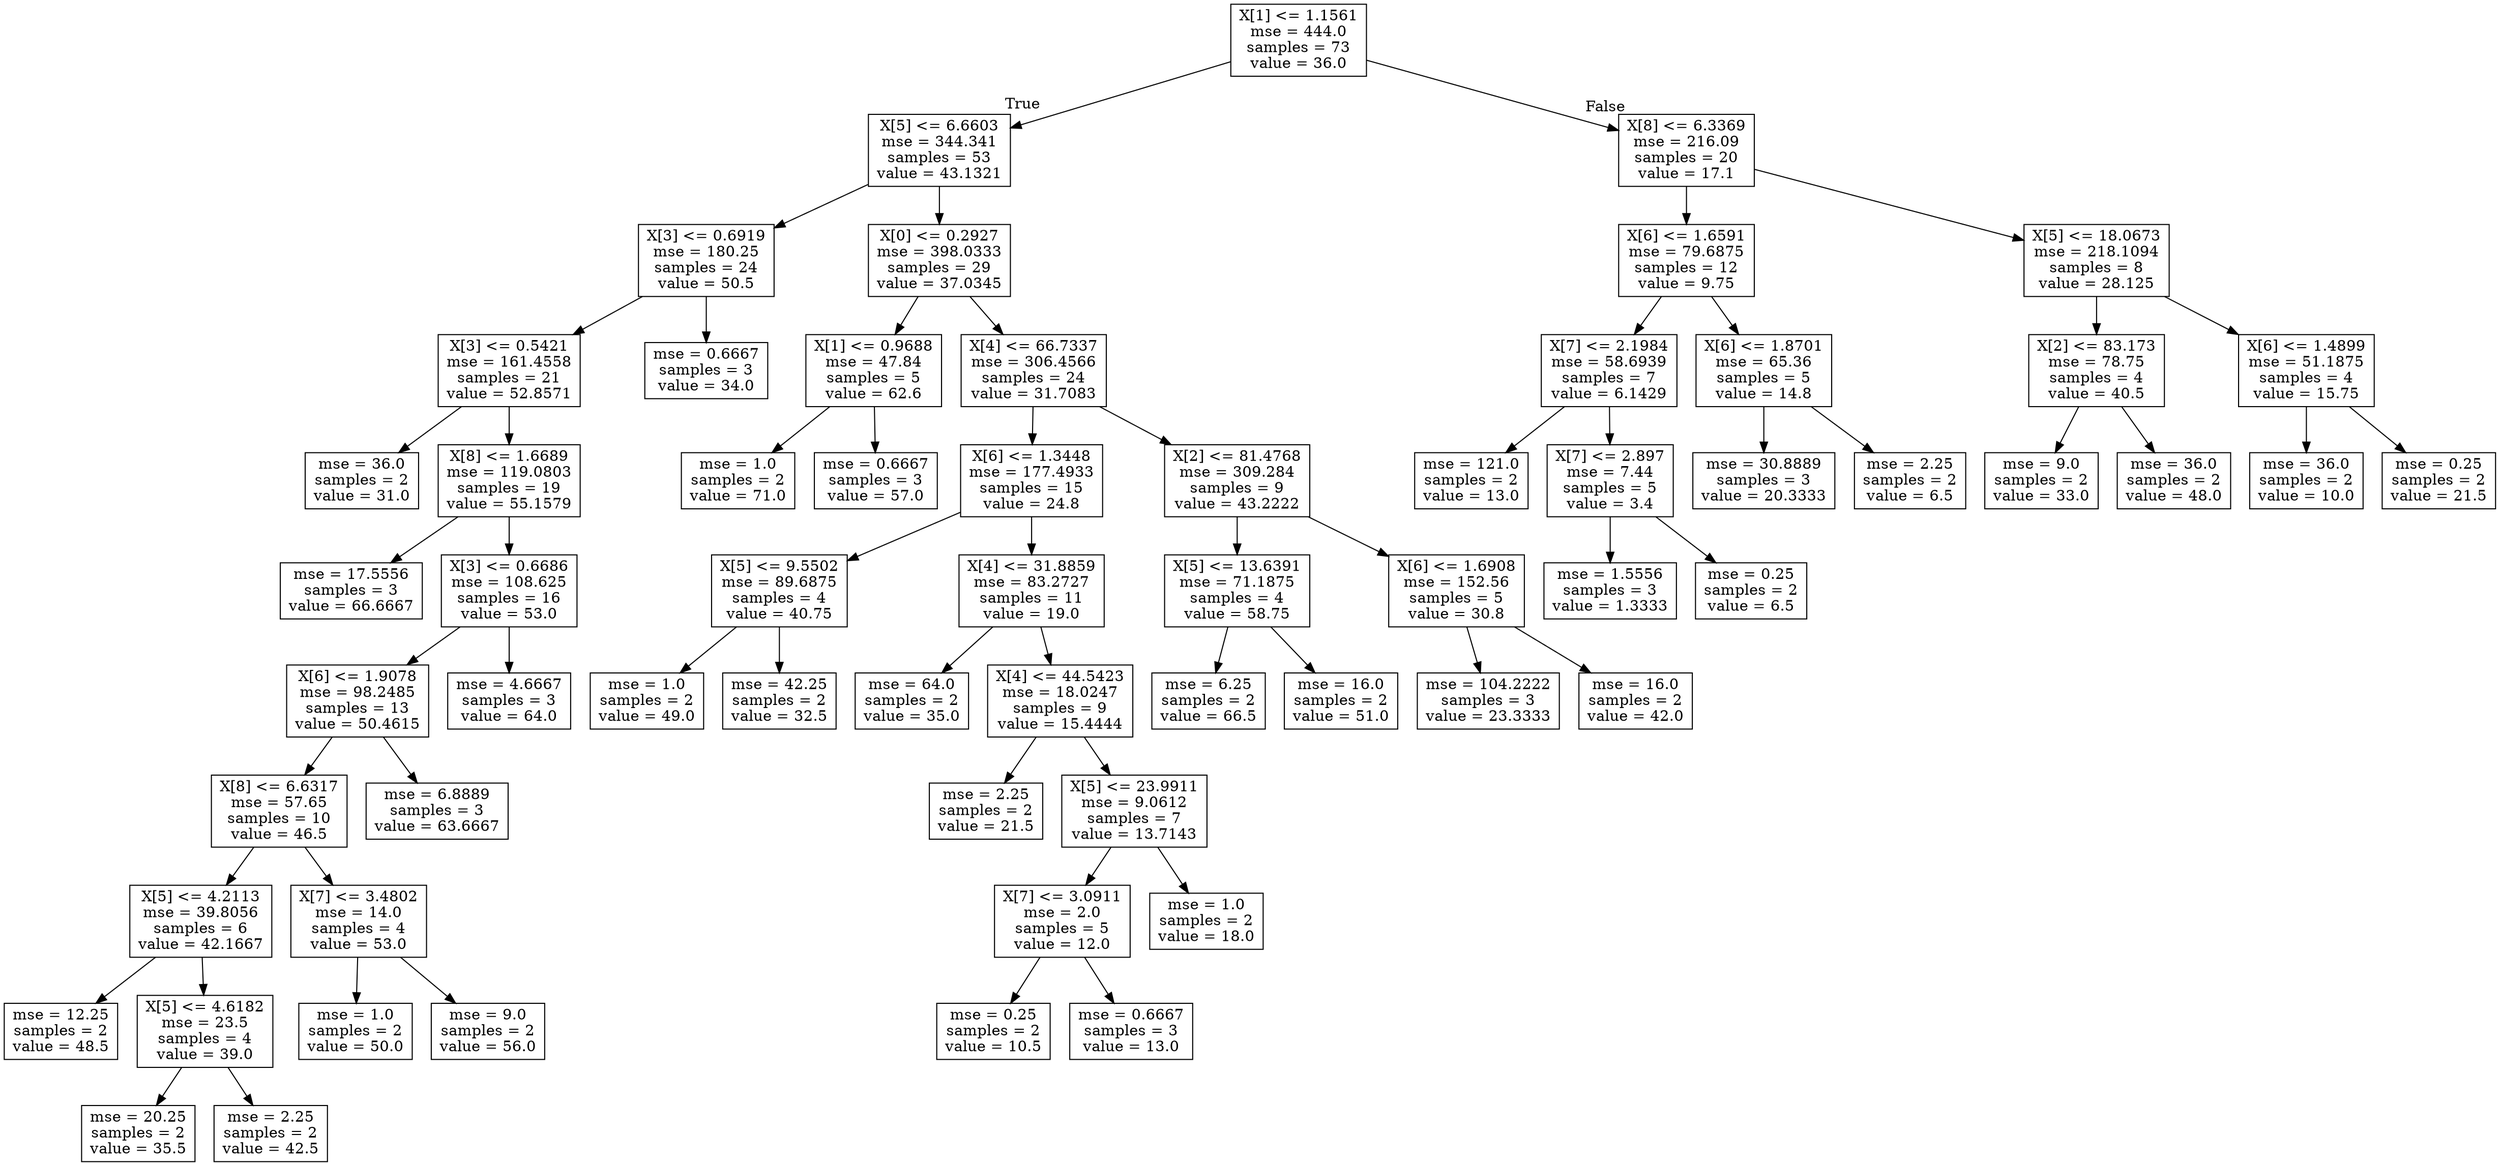 digraph Tree {
node [shape=box] ;
0 [label="X[1] <= 1.1561\nmse = 444.0\nsamples = 73\nvalue = 36.0"] ;
1 [label="X[5] <= 6.6603\nmse = 344.341\nsamples = 53\nvalue = 43.1321"] ;
0 -> 1 [labeldistance=2.5, labelangle=45, headlabel="True"] ;
2 [label="X[3] <= 0.6919\nmse = 180.25\nsamples = 24\nvalue = 50.5"] ;
1 -> 2 ;
3 [label="X[3] <= 0.5421\nmse = 161.4558\nsamples = 21\nvalue = 52.8571"] ;
2 -> 3 ;
4 [label="mse = 36.0\nsamples = 2\nvalue = 31.0"] ;
3 -> 4 ;
5 [label="X[8] <= 1.6689\nmse = 119.0803\nsamples = 19\nvalue = 55.1579"] ;
3 -> 5 ;
6 [label="mse = 17.5556\nsamples = 3\nvalue = 66.6667"] ;
5 -> 6 ;
7 [label="X[3] <= 0.6686\nmse = 108.625\nsamples = 16\nvalue = 53.0"] ;
5 -> 7 ;
8 [label="X[6] <= 1.9078\nmse = 98.2485\nsamples = 13\nvalue = 50.4615"] ;
7 -> 8 ;
9 [label="X[8] <= 6.6317\nmse = 57.65\nsamples = 10\nvalue = 46.5"] ;
8 -> 9 ;
10 [label="X[5] <= 4.2113\nmse = 39.8056\nsamples = 6\nvalue = 42.1667"] ;
9 -> 10 ;
11 [label="mse = 12.25\nsamples = 2\nvalue = 48.5"] ;
10 -> 11 ;
12 [label="X[5] <= 4.6182\nmse = 23.5\nsamples = 4\nvalue = 39.0"] ;
10 -> 12 ;
13 [label="mse = 20.25\nsamples = 2\nvalue = 35.5"] ;
12 -> 13 ;
14 [label="mse = 2.25\nsamples = 2\nvalue = 42.5"] ;
12 -> 14 ;
15 [label="X[7] <= 3.4802\nmse = 14.0\nsamples = 4\nvalue = 53.0"] ;
9 -> 15 ;
16 [label="mse = 1.0\nsamples = 2\nvalue = 50.0"] ;
15 -> 16 ;
17 [label="mse = 9.0\nsamples = 2\nvalue = 56.0"] ;
15 -> 17 ;
18 [label="mse = 6.8889\nsamples = 3\nvalue = 63.6667"] ;
8 -> 18 ;
19 [label="mse = 4.6667\nsamples = 3\nvalue = 64.0"] ;
7 -> 19 ;
20 [label="mse = 0.6667\nsamples = 3\nvalue = 34.0"] ;
2 -> 20 ;
21 [label="X[0] <= 0.2927\nmse = 398.0333\nsamples = 29\nvalue = 37.0345"] ;
1 -> 21 ;
22 [label="X[1] <= 0.9688\nmse = 47.84\nsamples = 5\nvalue = 62.6"] ;
21 -> 22 ;
23 [label="mse = 1.0\nsamples = 2\nvalue = 71.0"] ;
22 -> 23 ;
24 [label="mse = 0.6667\nsamples = 3\nvalue = 57.0"] ;
22 -> 24 ;
25 [label="X[4] <= 66.7337\nmse = 306.4566\nsamples = 24\nvalue = 31.7083"] ;
21 -> 25 ;
26 [label="X[6] <= 1.3448\nmse = 177.4933\nsamples = 15\nvalue = 24.8"] ;
25 -> 26 ;
27 [label="X[5] <= 9.5502\nmse = 89.6875\nsamples = 4\nvalue = 40.75"] ;
26 -> 27 ;
28 [label="mse = 1.0\nsamples = 2\nvalue = 49.0"] ;
27 -> 28 ;
29 [label="mse = 42.25\nsamples = 2\nvalue = 32.5"] ;
27 -> 29 ;
30 [label="X[4] <= 31.8859\nmse = 83.2727\nsamples = 11\nvalue = 19.0"] ;
26 -> 30 ;
31 [label="mse = 64.0\nsamples = 2\nvalue = 35.0"] ;
30 -> 31 ;
32 [label="X[4] <= 44.5423\nmse = 18.0247\nsamples = 9\nvalue = 15.4444"] ;
30 -> 32 ;
33 [label="mse = 2.25\nsamples = 2\nvalue = 21.5"] ;
32 -> 33 ;
34 [label="X[5] <= 23.9911\nmse = 9.0612\nsamples = 7\nvalue = 13.7143"] ;
32 -> 34 ;
35 [label="X[7] <= 3.0911\nmse = 2.0\nsamples = 5\nvalue = 12.0"] ;
34 -> 35 ;
36 [label="mse = 0.25\nsamples = 2\nvalue = 10.5"] ;
35 -> 36 ;
37 [label="mse = 0.6667\nsamples = 3\nvalue = 13.0"] ;
35 -> 37 ;
38 [label="mse = 1.0\nsamples = 2\nvalue = 18.0"] ;
34 -> 38 ;
39 [label="X[2] <= 81.4768\nmse = 309.284\nsamples = 9\nvalue = 43.2222"] ;
25 -> 39 ;
40 [label="X[5] <= 13.6391\nmse = 71.1875\nsamples = 4\nvalue = 58.75"] ;
39 -> 40 ;
41 [label="mse = 6.25\nsamples = 2\nvalue = 66.5"] ;
40 -> 41 ;
42 [label="mse = 16.0\nsamples = 2\nvalue = 51.0"] ;
40 -> 42 ;
43 [label="X[6] <= 1.6908\nmse = 152.56\nsamples = 5\nvalue = 30.8"] ;
39 -> 43 ;
44 [label="mse = 104.2222\nsamples = 3\nvalue = 23.3333"] ;
43 -> 44 ;
45 [label="mse = 16.0\nsamples = 2\nvalue = 42.0"] ;
43 -> 45 ;
46 [label="X[8] <= 6.3369\nmse = 216.09\nsamples = 20\nvalue = 17.1"] ;
0 -> 46 [labeldistance=2.5, labelangle=-45, headlabel="False"] ;
47 [label="X[6] <= 1.6591\nmse = 79.6875\nsamples = 12\nvalue = 9.75"] ;
46 -> 47 ;
48 [label="X[7] <= 2.1984\nmse = 58.6939\nsamples = 7\nvalue = 6.1429"] ;
47 -> 48 ;
49 [label="mse = 121.0\nsamples = 2\nvalue = 13.0"] ;
48 -> 49 ;
50 [label="X[7] <= 2.897\nmse = 7.44\nsamples = 5\nvalue = 3.4"] ;
48 -> 50 ;
51 [label="mse = 1.5556\nsamples = 3\nvalue = 1.3333"] ;
50 -> 51 ;
52 [label="mse = 0.25\nsamples = 2\nvalue = 6.5"] ;
50 -> 52 ;
53 [label="X[6] <= 1.8701\nmse = 65.36\nsamples = 5\nvalue = 14.8"] ;
47 -> 53 ;
54 [label="mse = 30.8889\nsamples = 3\nvalue = 20.3333"] ;
53 -> 54 ;
55 [label="mse = 2.25\nsamples = 2\nvalue = 6.5"] ;
53 -> 55 ;
56 [label="X[5] <= 18.0673\nmse = 218.1094\nsamples = 8\nvalue = 28.125"] ;
46 -> 56 ;
57 [label="X[2] <= 83.173\nmse = 78.75\nsamples = 4\nvalue = 40.5"] ;
56 -> 57 ;
58 [label="mse = 9.0\nsamples = 2\nvalue = 33.0"] ;
57 -> 58 ;
59 [label="mse = 36.0\nsamples = 2\nvalue = 48.0"] ;
57 -> 59 ;
60 [label="X[6] <= 1.4899\nmse = 51.1875\nsamples = 4\nvalue = 15.75"] ;
56 -> 60 ;
61 [label="mse = 36.0\nsamples = 2\nvalue = 10.0"] ;
60 -> 61 ;
62 [label="mse = 0.25\nsamples = 2\nvalue = 21.5"] ;
60 -> 62 ;
}